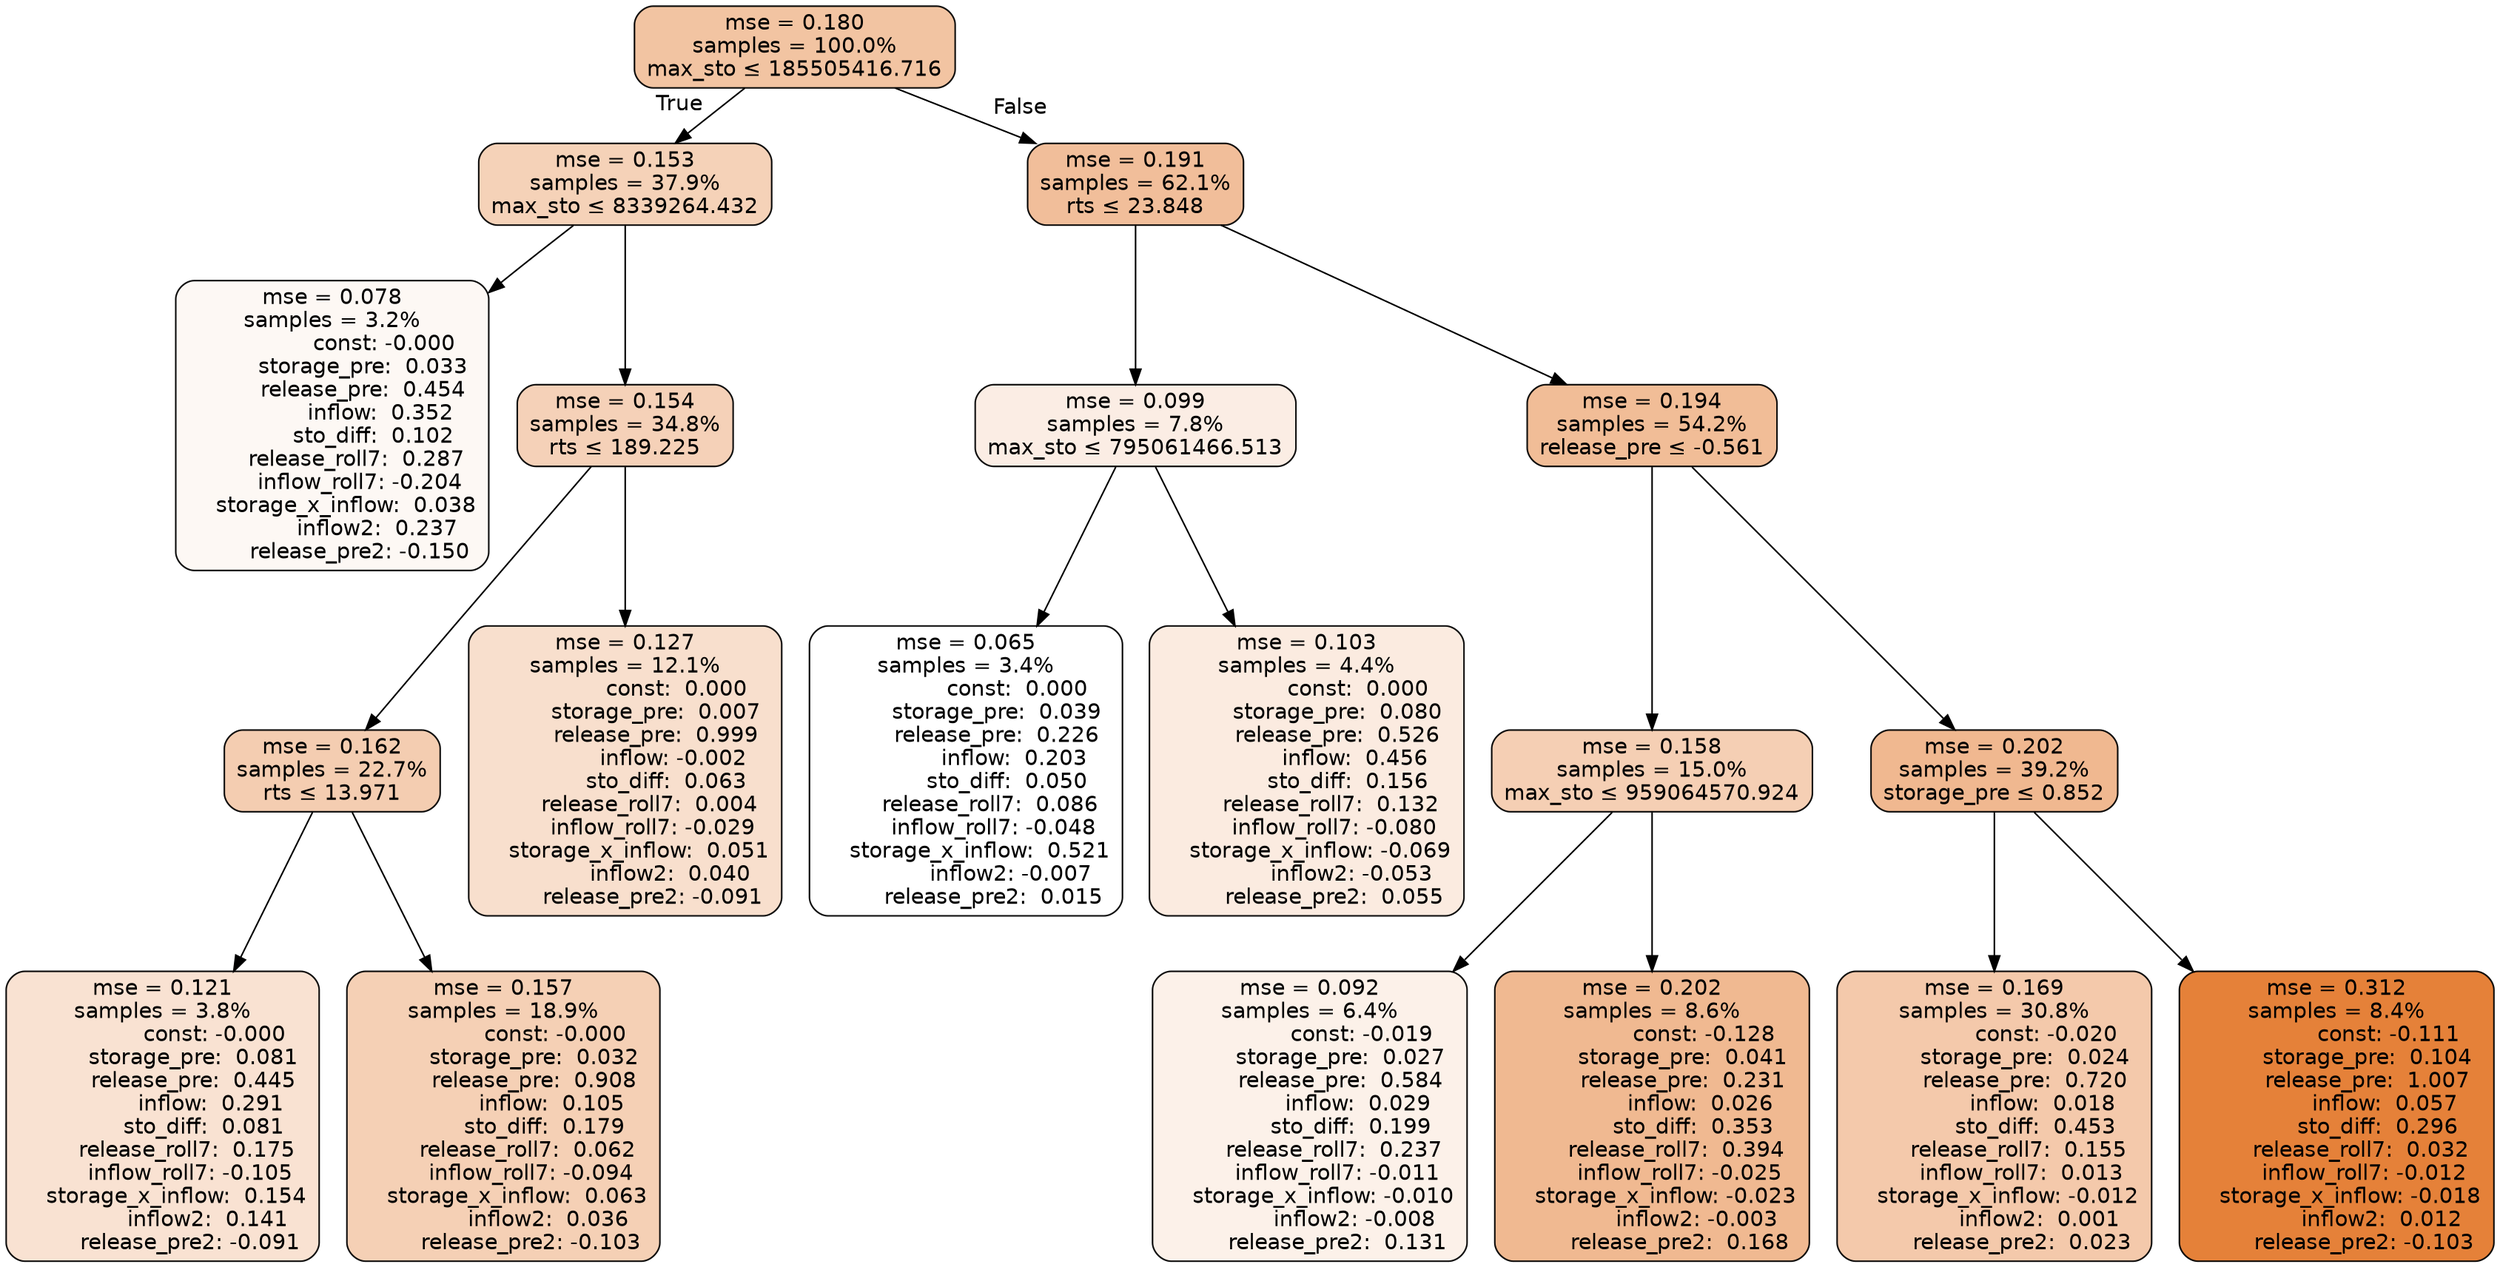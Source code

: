 digraph tree {
bgcolor="transparent"
node [shape=rectangle, style="filled, rounded", color="black", fontname=helvetica] ;
edge [fontname=helvetica] ;
	"0" [label="mse = 0.180
samples = 100.0%
max_sto &le; 185505416.716", fillcolor="#f2c4a2"]
	"1" [label="mse = 0.153
samples = 37.9%
max_sto &le; 8339264.432", fillcolor="#f5d2b8"]
	"2" [label="mse = 0.078
samples = 3.2%
               const: -0.000
         storage_pre:  0.033
         release_pre:  0.454
              inflow:  0.352
            sto_diff:  0.102
       release_roll7:  0.287
        inflow_roll7: -0.204
    storage_x_inflow:  0.038
             inflow2:  0.237
        release_pre2: -0.150", fillcolor="#fdf8f4"]
	"3" [label="mse = 0.154
samples = 34.8%
rts &le; 189.225", fillcolor="#f5d1b8"]
	"4" [label="mse = 0.162
samples = 22.7%
rts &le; 13.971", fillcolor="#f4cdb1"]
	"5" [label="mse = 0.121
samples = 3.8%
               const: -0.000
         storage_pre:  0.081
         release_pre:  0.445
              inflow:  0.291
            sto_diff:  0.081
       release_roll7:  0.175
        inflow_roll7: -0.105
    storage_x_inflow:  0.154
             inflow2:  0.141
        release_pre2: -0.091", fillcolor="#f9e2d2"]
	"6" [label="mse = 0.157
samples = 18.9%
               const: -0.000
         storage_pre:  0.032
         release_pre:  0.908
              inflow:  0.105
            sto_diff:  0.179
       release_roll7:  0.062
        inflow_roll7: -0.094
    storage_x_inflow:  0.063
             inflow2:  0.036
        release_pre2: -0.103", fillcolor="#f5d0b5"]
	"7" [label="mse = 0.127
samples = 12.1%
               const:  0.000
         storage_pre:  0.007
         release_pre:  0.999
              inflow: -0.002
            sto_diff:  0.063
       release_roll7:  0.004
        inflow_roll7: -0.029
    storage_x_inflow:  0.051
             inflow2:  0.040
        release_pre2: -0.091", fillcolor="#f8dfcd"]
	"8" [label="mse = 0.191
samples = 62.1%
rts &le; 23.848", fillcolor="#f1be9a"]
	"9" [label="mse = 0.099
samples = 7.8%
max_sto &le; 795061466.513", fillcolor="#fbede4"]
	"10" [label="mse = 0.065
samples = 3.4%
               const:  0.000
         storage_pre:  0.039
         release_pre:  0.226
              inflow:  0.203
            sto_diff:  0.050
       release_roll7:  0.086
        inflow_roll7: -0.048
    storage_x_inflow:  0.521
             inflow2: -0.007
        release_pre2:  0.015", fillcolor="#ffffff"]
	"11" [label="mse = 0.103
samples = 4.4%
               const:  0.000
         storage_pre:  0.080
         release_pre:  0.526
              inflow:  0.456
            sto_diff:  0.156
       release_roll7:  0.132
        inflow_roll7: -0.080
    storage_x_inflow: -0.069
             inflow2: -0.053
        release_pre2:  0.055", fillcolor="#fbebe0"]
	"12" [label="mse = 0.194
samples = 54.2%
release_pre &le; -0.561", fillcolor="#f1bd97"]
	"13" [label="mse = 0.158
samples = 15.0%
max_sto &le; 959064570.924", fillcolor="#f5cfb4"]
	"14" [label="mse = 0.092
samples = 6.4%
               const: -0.019
         storage_pre:  0.027
         release_pre:  0.584
              inflow:  0.029
            sto_diff:  0.199
       release_roll7:  0.237
        inflow_roll7: -0.011
    storage_x_inflow: -0.010
             inflow2: -0.008
        release_pre2:  0.131", fillcolor="#fcf1e9"]
	"15" [label="mse = 0.202
samples = 8.6%
               const: -0.128
         storage_pre:  0.041
         release_pre:  0.231
              inflow:  0.026
            sto_diff:  0.353
       release_roll7:  0.394
        inflow_roll7: -0.025
    storage_x_inflow: -0.023
             inflow2: -0.003
        release_pre2:  0.168", fillcolor="#f0b991"]
	"16" [label="mse = 0.202
samples = 39.2%
storage_pre &le; 0.852", fillcolor="#f0b890"]
	"17" [label="mse = 0.169
samples = 30.8%
               const: -0.020
         storage_pre:  0.024
         release_pre:  0.720
              inflow:  0.018
            sto_diff:  0.453
       release_roll7:  0.155
        inflow_roll7:  0.013
    storage_x_inflow: -0.012
             inflow2:  0.001
        release_pre2:  0.023", fillcolor="#f4c9ab"]
	"18" [label="mse = 0.312
samples = 8.4%
               const: -0.111
         storage_pre:  0.104
         release_pre:  1.007
              inflow:  0.057
            sto_diff:  0.296
       release_roll7:  0.032
        inflow_roll7: -0.012
    storage_x_inflow: -0.018
             inflow2:  0.012
        release_pre2: -0.103", fillcolor="#e58139"]

	"0" -> "1" [labeldistance=2.5, labelangle=45, headlabel="True"]
	"1" -> "2"
	"1" -> "3"
	"3" -> "4"
	"4" -> "5"
	"4" -> "6"
	"3" -> "7"
	"0" -> "8" [labeldistance=2.5, labelangle=-45, headlabel="False"]
	"8" -> "9"
	"9" -> "10"
	"9" -> "11"
	"8" -> "12"
	"12" -> "13"
	"13" -> "14"
	"13" -> "15"
	"12" -> "16"
	"16" -> "17"
	"16" -> "18"
}
